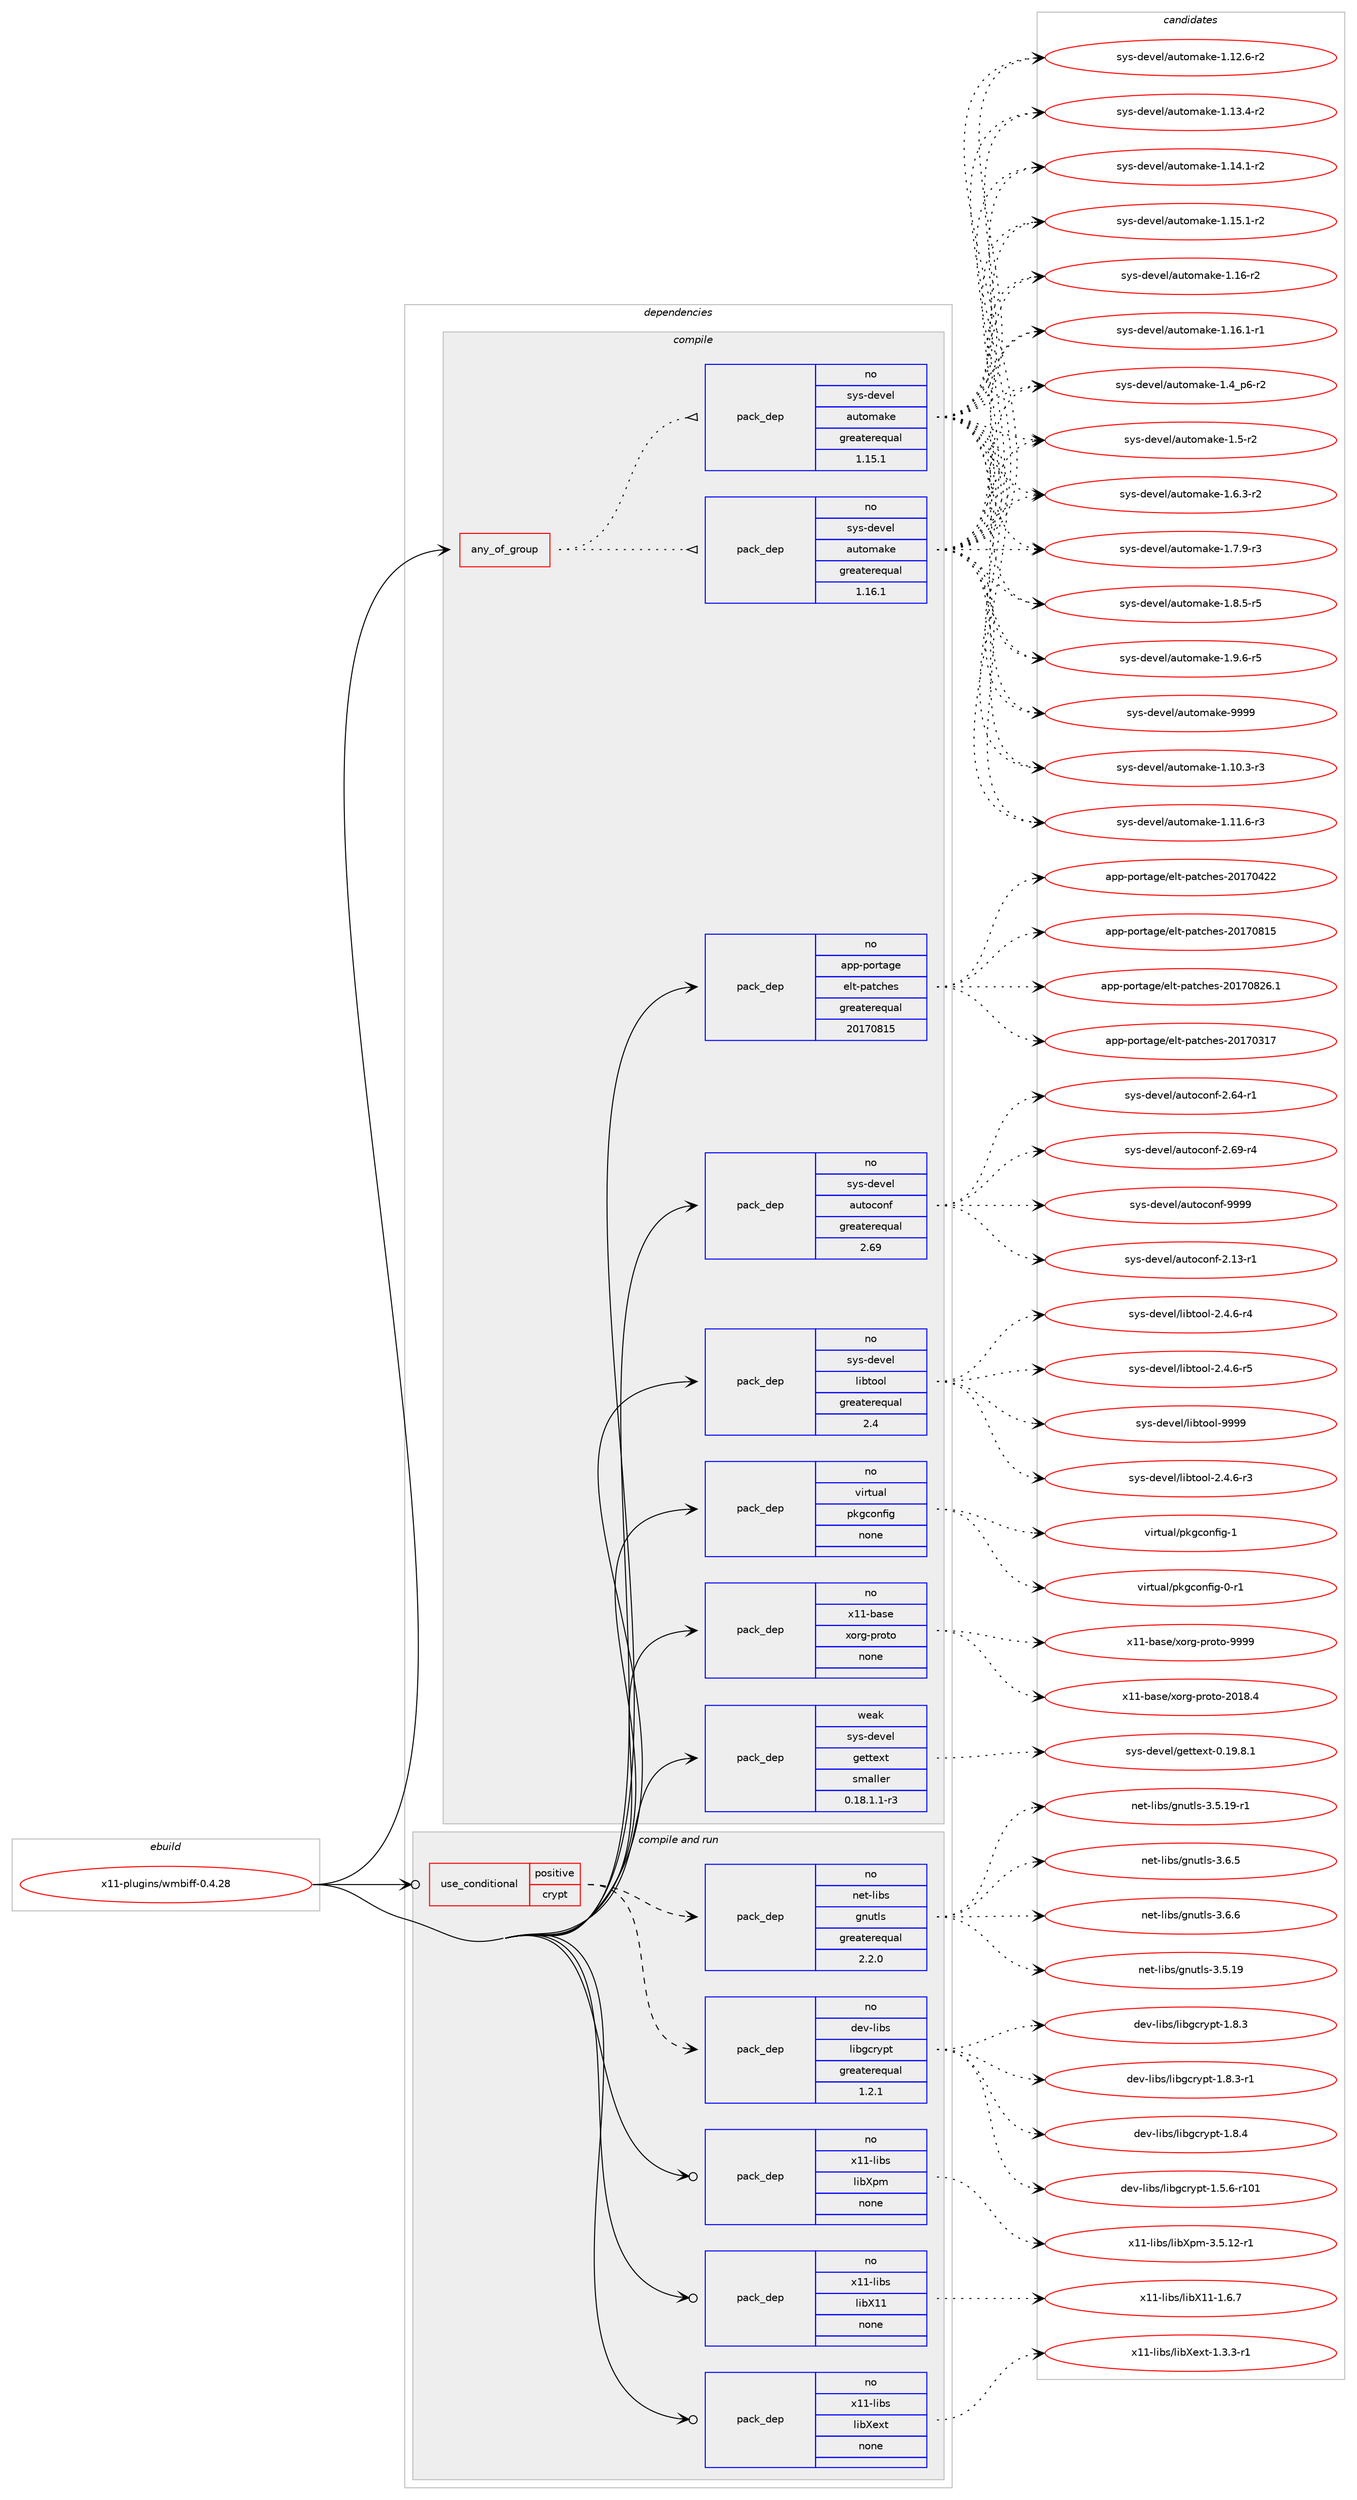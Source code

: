 digraph prolog {

# *************
# Graph options
# *************

newrank=true;
concentrate=true;
compound=true;
graph [rankdir=LR,fontname=Helvetica,fontsize=10,ranksep=1.5];#, ranksep=2.5, nodesep=0.2];
edge  [arrowhead=vee];
node  [fontname=Helvetica,fontsize=10];

# **********
# The ebuild
# **********

subgraph cluster_leftcol {
color=gray;
rank=same;
label=<<i>ebuild</i>>;
id [label="x11-plugins/wmbiff-0.4.28", color=red, width=4, href="../x11-plugins/wmbiff-0.4.28.svg"];
}

# ****************
# The dependencies
# ****************

subgraph cluster_midcol {
color=gray;
label=<<i>dependencies</i>>;
subgraph cluster_compile {
fillcolor="#eeeeee";
style=filled;
label=<<i>compile</i>>;
subgraph any28779 {
dependency1767211 [label=<<TABLE BORDER="0" CELLBORDER="1" CELLSPACING="0" CELLPADDING="4"><TR><TD CELLPADDING="10">any_of_group</TD></TR></TABLE>>, shape=none, color=red];subgraph pack1270433 {
dependency1767212 [label=<<TABLE BORDER="0" CELLBORDER="1" CELLSPACING="0" CELLPADDING="4" WIDTH="220"><TR><TD ROWSPAN="6" CELLPADDING="30">pack_dep</TD></TR><TR><TD WIDTH="110">no</TD></TR><TR><TD>sys-devel</TD></TR><TR><TD>automake</TD></TR><TR><TD>greaterequal</TD></TR><TR><TD>1.16.1</TD></TR></TABLE>>, shape=none, color=blue];
}
dependency1767211:e -> dependency1767212:w [weight=20,style="dotted",arrowhead="oinv"];
subgraph pack1270434 {
dependency1767213 [label=<<TABLE BORDER="0" CELLBORDER="1" CELLSPACING="0" CELLPADDING="4" WIDTH="220"><TR><TD ROWSPAN="6" CELLPADDING="30">pack_dep</TD></TR><TR><TD WIDTH="110">no</TD></TR><TR><TD>sys-devel</TD></TR><TR><TD>automake</TD></TR><TR><TD>greaterequal</TD></TR><TR><TD>1.15.1</TD></TR></TABLE>>, shape=none, color=blue];
}
dependency1767211:e -> dependency1767213:w [weight=20,style="dotted",arrowhead="oinv"];
}
id:e -> dependency1767211:w [weight=20,style="solid",arrowhead="vee"];
subgraph pack1270435 {
dependency1767214 [label=<<TABLE BORDER="0" CELLBORDER="1" CELLSPACING="0" CELLPADDING="4" WIDTH="220"><TR><TD ROWSPAN="6" CELLPADDING="30">pack_dep</TD></TR><TR><TD WIDTH="110">no</TD></TR><TR><TD>app-portage</TD></TR><TR><TD>elt-patches</TD></TR><TR><TD>greaterequal</TD></TR><TR><TD>20170815</TD></TR></TABLE>>, shape=none, color=blue];
}
id:e -> dependency1767214:w [weight=20,style="solid",arrowhead="vee"];
subgraph pack1270436 {
dependency1767215 [label=<<TABLE BORDER="0" CELLBORDER="1" CELLSPACING="0" CELLPADDING="4" WIDTH="220"><TR><TD ROWSPAN="6" CELLPADDING="30">pack_dep</TD></TR><TR><TD WIDTH="110">no</TD></TR><TR><TD>sys-devel</TD></TR><TR><TD>autoconf</TD></TR><TR><TD>greaterequal</TD></TR><TR><TD>2.69</TD></TR></TABLE>>, shape=none, color=blue];
}
id:e -> dependency1767215:w [weight=20,style="solid",arrowhead="vee"];
subgraph pack1270437 {
dependency1767216 [label=<<TABLE BORDER="0" CELLBORDER="1" CELLSPACING="0" CELLPADDING="4" WIDTH="220"><TR><TD ROWSPAN="6" CELLPADDING="30">pack_dep</TD></TR><TR><TD WIDTH="110">no</TD></TR><TR><TD>sys-devel</TD></TR><TR><TD>libtool</TD></TR><TR><TD>greaterequal</TD></TR><TR><TD>2.4</TD></TR></TABLE>>, shape=none, color=blue];
}
id:e -> dependency1767216:w [weight=20,style="solid",arrowhead="vee"];
subgraph pack1270438 {
dependency1767217 [label=<<TABLE BORDER="0" CELLBORDER="1" CELLSPACING="0" CELLPADDING="4" WIDTH="220"><TR><TD ROWSPAN="6" CELLPADDING="30">pack_dep</TD></TR><TR><TD WIDTH="110">no</TD></TR><TR><TD>virtual</TD></TR><TR><TD>pkgconfig</TD></TR><TR><TD>none</TD></TR><TR><TD></TD></TR></TABLE>>, shape=none, color=blue];
}
id:e -> dependency1767217:w [weight=20,style="solid",arrowhead="vee"];
subgraph pack1270439 {
dependency1767218 [label=<<TABLE BORDER="0" CELLBORDER="1" CELLSPACING="0" CELLPADDING="4" WIDTH="220"><TR><TD ROWSPAN="6" CELLPADDING="30">pack_dep</TD></TR><TR><TD WIDTH="110">no</TD></TR><TR><TD>x11-base</TD></TR><TR><TD>xorg-proto</TD></TR><TR><TD>none</TD></TR><TR><TD></TD></TR></TABLE>>, shape=none, color=blue];
}
id:e -> dependency1767218:w [weight=20,style="solid",arrowhead="vee"];
subgraph pack1270440 {
dependency1767219 [label=<<TABLE BORDER="0" CELLBORDER="1" CELLSPACING="0" CELLPADDING="4" WIDTH="220"><TR><TD ROWSPAN="6" CELLPADDING="30">pack_dep</TD></TR><TR><TD WIDTH="110">weak</TD></TR><TR><TD>sys-devel</TD></TR><TR><TD>gettext</TD></TR><TR><TD>smaller</TD></TR><TR><TD>0.18.1.1-r3</TD></TR></TABLE>>, shape=none, color=blue];
}
id:e -> dependency1767219:w [weight=20,style="solid",arrowhead="vee"];
}
subgraph cluster_compileandrun {
fillcolor="#eeeeee";
style=filled;
label=<<i>compile and run</i>>;
subgraph cond466988 {
dependency1767220 [label=<<TABLE BORDER="0" CELLBORDER="1" CELLSPACING="0" CELLPADDING="4"><TR><TD ROWSPAN="3" CELLPADDING="10">use_conditional</TD></TR><TR><TD>positive</TD></TR><TR><TD>crypt</TD></TR></TABLE>>, shape=none, color=red];
subgraph pack1270441 {
dependency1767221 [label=<<TABLE BORDER="0" CELLBORDER="1" CELLSPACING="0" CELLPADDING="4" WIDTH="220"><TR><TD ROWSPAN="6" CELLPADDING="30">pack_dep</TD></TR><TR><TD WIDTH="110">no</TD></TR><TR><TD>dev-libs</TD></TR><TR><TD>libgcrypt</TD></TR><TR><TD>greaterequal</TD></TR><TR><TD>1.2.1</TD></TR></TABLE>>, shape=none, color=blue];
}
dependency1767220:e -> dependency1767221:w [weight=20,style="dashed",arrowhead="vee"];
subgraph pack1270442 {
dependency1767222 [label=<<TABLE BORDER="0" CELLBORDER="1" CELLSPACING="0" CELLPADDING="4" WIDTH="220"><TR><TD ROWSPAN="6" CELLPADDING="30">pack_dep</TD></TR><TR><TD WIDTH="110">no</TD></TR><TR><TD>net-libs</TD></TR><TR><TD>gnutls</TD></TR><TR><TD>greaterequal</TD></TR><TR><TD>2.2.0</TD></TR></TABLE>>, shape=none, color=blue];
}
dependency1767220:e -> dependency1767222:w [weight=20,style="dashed",arrowhead="vee"];
}
id:e -> dependency1767220:w [weight=20,style="solid",arrowhead="odotvee"];
subgraph pack1270443 {
dependency1767223 [label=<<TABLE BORDER="0" CELLBORDER="1" CELLSPACING="0" CELLPADDING="4" WIDTH="220"><TR><TD ROWSPAN="6" CELLPADDING="30">pack_dep</TD></TR><TR><TD WIDTH="110">no</TD></TR><TR><TD>x11-libs</TD></TR><TR><TD>libX11</TD></TR><TR><TD>none</TD></TR><TR><TD></TD></TR></TABLE>>, shape=none, color=blue];
}
id:e -> dependency1767223:w [weight=20,style="solid",arrowhead="odotvee"];
subgraph pack1270444 {
dependency1767224 [label=<<TABLE BORDER="0" CELLBORDER="1" CELLSPACING="0" CELLPADDING="4" WIDTH="220"><TR><TD ROWSPAN="6" CELLPADDING="30">pack_dep</TD></TR><TR><TD WIDTH="110">no</TD></TR><TR><TD>x11-libs</TD></TR><TR><TD>libXext</TD></TR><TR><TD>none</TD></TR><TR><TD></TD></TR></TABLE>>, shape=none, color=blue];
}
id:e -> dependency1767224:w [weight=20,style="solid",arrowhead="odotvee"];
subgraph pack1270445 {
dependency1767225 [label=<<TABLE BORDER="0" CELLBORDER="1" CELLSPACING="0" CELLPADDING="4" WIDTH="220"><TR><TD ROWSPAN="6" CELLPADDING="30">pack_dep</TD></TR><TR><TD WIDTH="110">no</TD></TR><TR><TD>x11-libs</TD></TR><TR><TD>libXpm</TD></TR><TR><TD>none</TD></TR><TR><TD></TD></TR></TABLE>>, shape=none, color=blue];
}
id:e -> dependency1767225:w [weight=20,style="solid",arrowhead="odotvee"];
}
subgraph cluster_run {
fillcolor="#eeeeee";
style=filled;
label=<<i>run</i>>;
}
}

# **************
# The candidates
# **************

subgraph cluster_choices {
rank=same;
color=gray;
label=<<i>candidates</i>>;

subgraph choice1270433 {
color=black;
nodesep=1;
choice11512111545100101118101108479711711611110997107101454946494846514511451 [label="sys-devel/automake-1.10.3-r3", color=red, width=4,href="../sys-devel/automake-1.10.3-r3.svg"];
choice11512111545100101118101108479711711611110997107101454946494946544511451 [label="sys-devel/automake-1.11.6-r3", color=red, width=4,href="../sys-devel/automake-1.11.6-r3.svg"];
choice11512111545100101118101108479711711611110997107101454946495046544511450 [label="sys-devel/automake-1.12.6-r2", color=red, width=4,href="../sys-devel/automake-1.12.6-r2.svg"];
choice11512111545100101118101108479711711611110997107101454946495146524511450 [label="sys-devel/automake-1.13.4-r2", color=red, width=4,href="../sys-devel/automake-1.13.4-r2.svg"];
choice11512111545100101118101108479711711611110997107101454946495246494511450 [label="sys-devel/automake-1.14.1-r2", color=red, width=4,href="../sys-devel/automake-1.14.1-r2.svg"];
choice11512111545100101118101108479711711611110997107101454946495346494511450 [label="sys-devel/automake-1.15.1-r2", color=red, width=4,href="../sys-devel/automake-1.15.1-r2.svg"];
choice1151211154510010111810110847971171161111099710710145494649544511450 [label="sys-devel/automake-1.16-r2", color=red, width=4,href="../sys-devel/automake-1.16-r2.svg"];
choice11512111545100101118101108479711711611110997107101454946495446494511449 [label="sys-devel/automake-1.16.1-r1", color=red, width=4,href="../sys-devel/automake-1.16.1-r1.svg"];
choice115121115451001011181011084797117116111109971071014549465295112544511450 [label="sys-devel/automake-1.4_p6-r2", color=red, width=4,href="../sys-devel/automake-1.4_p6-r2.svg"];
choice11512111545100101118101108479711711611110997107101454946534511450 [label="sys-devel/automake-1.5-r2", color=red, width=4,href="../sys-devel/automake-1.5-r2.svg"];
choice115121115451001011181011084797117116111109971071014549465446514511450 [label="sys-devel/automake-1.6.3-r2", color=red, width=4,href="../sys-devel/automake-1.6.3-r2.svg"];
choice115121115451001011181011084797117116111109971071014549465546574511451 [label="sys-devel/automake-1.7.9-r3", color=red, width=4,href="../sys-devel/automake-1.7.9-r3.svg"];
choice115121115451001011181011084797117116111109971071014549465646534511453 [label="sys-devel/automake-1.8.5-r5", color=red, width=4,href="../sys-devel/automake-1.8.5-r5.svg"];
choice115121115451001011181011084797117116111109971071014549465746544511453 [label="sys-devel/automake-1.9.6-r5", color=red, width=4,href="../sys-devel/automake-1.9.6-r5.svg"];
choice115121115451001011181011084797117116111109971071014557575757 [label="sys-devel/automake-9999", color=red, width=4,href="../sys-devel/automake-9999.svg"];
dependency1767212:e -> choice11512111545100101118101108479711711611110997107101454946494846514511451:w [style=dotted,weight="100"];
dependency1767212:e -> choice11512111545100101118101108479711711611110997107101454946494946544511451:w [style=dotted,weight="100"];
dependency1767212:e -> choice11512111545100101118101108479711711611110997107101454946495046544511450:w [style=dotted,weight="100"];
dependency1767212:e -> choice11512111545100101118101108479711711611110997107101454946495146524511450:w [style=dotted,weight="100"];
dependency1767212:e -> choice11512111545100101118101108479711711611110997107101454946495246494511450:w [style=dotted,weight="100"];
dependency1767212:e -> choice11512111545100101118101108479711711611110997107101454946495346494511450:w [style=dotted,weight="100"];
dependency1767212:e -> choice1151211154510010111810110847971171161111099710710145494649544511450:w [style=dotted,weight="100"];
dependency1767212:e -> choice11512111545100101118101108479711711611110997107101454946495446494511449:w [style=dotted,weight="100"];
dependency1767212:e -> choice115121115451001011181011084797117116111109971071014549465295112544511450:w [style=dotted,weight="100"];
dependency1767212:e -> choice11512111545100101118101108479711711611110997107101454946534511450:w [style=dotted,weight="100"];
dependency1767212:e -> choice115121115451001011181011084797117116111109971071014549465446514511450:w [style=dotted,weight="100"];
dependency1767212:e -> choice115121115451001011181011084797117116111109971071014549465546574511451:w [style=dotted,weight="100"];
dependency1767212:e -> choice115121115451001011181011084797117116111109971071014549465646534511453:w [style=dotted,weight="100"];
dependency1767212:e -> choice115121115451001011181011084797117116111109971071014549465746544511453:w [style=dotted,weight="100"];
dependency1767212:e -> choice115121115451001011181011084797117116111109971071014557575757:w [style=dotted,weight="100"];
}
subgraph choice1270434 {
color=black;
nodesep=1;
choice11512111545100101118101108479711711611110997107101454946494846514511451 [label="sys-devel/automake-1.10.3-r3", color=red, width=4,href="../sys-devel/automake-1.10.3-r3.svg"];
choice11512111545100101118101108479711711611110997107101454946494946544511451 [label="sys-devel/automake-1.11.6-r3", color=red, width=4,href="../sys-devel/automake-1.11.6-r3.svg"];
choice11512111545100101118101108479711711611110997107101454946495046544511450 [label="sys-devel/automake-1.12.6-r2", color=red, width=4,href="../sys-devel/automake-1.12.6-r2.svg"];
choice11512111545100101118101108479711711611110997107101454946495146524511450 [label="sys-devel/automake-1.13.4-r2", color=red, width=4,href="../sys-devel/automake-1.13.4-r2.svg"];
choice11512111545100101118101108479711711611110997107101454946495246494511450 [label="sys-devel/automake-1.14.1-r2", color=red, width=4,href="../sys-devel/automake-1.14.1-r2.svg"];
choice11512111545100101118101108479711711611110997107101454946495346494511450 [label="sys-devel/automake-1.15.1-r2", color=red, width=4,href="../sys-devel/automake-1.15.1-r2.svg"];
choice1151211154510010111810110847971171161111099710710145494649544511450 [label="sys-devel/automake-1.16-r2", color=red, width=4,href="../sys-devel/automake-1.16-r2.svg"];
choice11512111545100101118101108479711711611110997107101454946495446494511449 [label="sys-devel/automake-1.16.1-r1", color=red, width=4,href="../sys-devel/automake-1.16.1-r1.svg"];
choice115121115451001011181011084797117116111109971071014549465295112544511450 [label="sys-devel/automake-1.4_p6-r2", color=red, width=4,href="../sys-devel/automake-1.4_p6-r2.svg"];
choice11512111545100101118101108479711711611110997107101454946534511450 [label="sys-devel/automake-1.5-r2", color=red, width=4,href="../sys-devel/automake-1.5-r2.svg"];
choice115121115451001011181011084797117116111109971071014549465446514511450 [label="sys-devel/automake-1.6.3-r2", color=red, width=4,href="../sys-devel/automake-1.6.3-r2.svg"];
choice115121115451001011181011084797117116111109971071014549465546574511451 [label="sys-devel/automake-1.7.9-r3", color=red, width=4,href="../sys-devel/automake-1.7.9-r3.svg"];
choice115121115451001011181011084797117116111109971071014549465646534511453 [label="sys-devel/automake-1.8.5-r5", color=red, width=4,href="../sys-devel/automake-1.8.5-r5.svg"];
choice115121115451001011181011084797117116111109971071014549465746544511453 [label="sys-devel/automake-1.9.6-r5", color=red, width=4,href="../sys-devel/automake-1.9.6-r5.svg"];
choice115121115451001011181011084797117116111109971071014557575757 [label="sys-devel/automake-9999", color=red, width=4,href="../sys-devel/automake-9999.svg"];
dependency1767213:e -> choice11512111545100101118101108479711711611110997107101454946494846514511451:w [style=dotted,weight="100"];
dependency1767213:e -> choice11512111545100101118101108479711711611110997107101454946494946544511451:w [style=dotted,weight="100"];
dependency1767213:e -> choice11512111545100101118101108479711711611110997107101454946495046544511450:w [style=dotted,weight="100"];
dependency1767213:e -> choice11512111545100101118101108479711711611110997107101454946495146524511450:w [style=dotted,weight="100"];
dependency1767213:e -> choice11512111545100101118101108479711711611110997107101454946495246494511450:w [style=dotted,weight="100"];
dependency1767213:e -> choice11512111545100101118101108479711711611110997107101454946495346494511450:w [style=dotted,weight="100"];
dependency1767213:e -> choice1151211154510010111810110847971171161111099710710145494649544511450:w [style=dotted,weight="100"];
dependency1767213:e -> choice11512111545100101118101108479711711611110997107101454946495446494511449:w [style=dotted,weight="100"];
dependency1767213:e -> choice115121115451001011181011084797117116111109971071014549465295112544511450:w [style=dotted,weight="100"];
dependency1767213:e -> choice11512111545100101118101108479711711611110997107101454946534511450:w [style=dotted,weight="100"];
dependency1767213:e -> choice115121115451001011181011084797117116111109971071014549465446514511450:w [style=dotted,weight="100"];
dependency1767213:e -> choice115121115451001011181011084797117116111109971071014549465546574511451:w [style=dotted,weight="100"];
dependency1767213:e -> choice115121115451001011181011084797117116111109971071014549465646534511453:w [style=dotted,weight="100"];
dependency1767213:e -> choice115121115451001011181011084797117116111109971071014549465746544511453:w [style=dotted,weight="100"];
dependency1767213:e -> choice115121115451001011181011084797117116111109971071014557575757:w [style=dotted,weight="100"];
}
subgraph choice1270435 {
color=black;
nodesep=1;
choice97112112451121111141169710310147101108116451129711699104101115455048495548514955 [label="app-portage/elt-patches-20170317", color=red, width=4,href="../app-portage/elt-patches-20170317.svg"];
choice97112112451121111141169710310147101108116451129711699104101115455048495548525050 [label="app-portage/elt-patches-20170422", color=red, width=4,href="../app-portage/elt-patches-20170422.svg"];
choice97112112451121111141169710310147101108116451129711699104101115455048495548564953 [label="app-portage/elt-patches-20170815", color=red, width=4,href="../app-portage/elt-patches-20170815.svg"];
choice971121124511211111411697103101471011081164511297116991041011154550484955485650544649 [label="app-portage/elt-patches-20170826.1", color=red, width=4,href="../app-portage/elt-patches-20170826.1.svg"];
dependency1767214:e -> choice97112112451121111141169710310147101108116451129711699104101115455048495548514955:w [style=dotted,weight="100"];
dependency1767214:e -> choice97112112451121111141169710310147101108116451129711699104101115455048495548525050:w [style=dotted,weight="100"];
dependency1767214:e -> choice97112112451121111141169710310147101108116451129711699104101115455048495548564953:w [style=dotted,weight="100"];
dependency1767214:e -> choice971121124511211111411697103101471011081164511297116991041011154550484955485650544649:w [style=dotted,weight="100"];
}
subgraph choice1270436 {
color=black;
nodesep=1;
choice1151211154510010111810110847971171161119911111010245504649514511449 [label="sys-devel/autoconf-2.13-r1", color=red, width=4,href="../sys-devel/autoconf-2.13-r1.svg"];
choice1151211154510010111810110847971171161119911111010245504654524511449 [label="sys-devel/autoconf-2.64-r1", color=red, width=4,href="../sys-devel/autoconf-2.64-r1.svg"];
choice1151211154510010111810110847971171161119911111010245504654574511452 [label="sys-devel/autoconf-2.69-r4", color=red, width=4,href="../sys-devel/autoconf-2.69-r4.svg"];
choice115121115451001011181011084797117116111991111101024557575757 [label="sys-devel/autoconf-9999", color=red, width=4,href="../sys-devel/autoconf-9999.svg"];
dependency1767215:e -> choice1151211154510010111810110847971171161119911111010245504649514511449:w [style=dotted,weight="100"];
dependency1767215:e -> choice1151211154510010111810110847971171161119911111010245504654524511449:w [style=dotted,weight="100"];
dependency1767215:e -> choice1151211154510010111810110847971171161119911111010245504654574511452:w [style=dotted,weight="100"];
dependency1767215:e -> choice115121115451001011181011084797117116111991111101024557575757:w [style=dotted,weight="100"];
}
subgraph choice1270437 {
color=black;
nodesep=1;
choice1151211154510010111810110847108105981161111111084550465246544511451 [label="sys-devel/libtool-2.4.6-r3", color=red, width=4,href="../sys-devel/libtool-2.4.6-r3.svg"];
choice1151211154510010111810110847108105981161111111084550465246544511452 [label="sys-devel/libtool-2.4.6-r4", color=red, width=4,href="../sys-devel/libtool-2.4.6-r4.svg"];
choice1151211154510010111810110847108105981161111111084550465246544511453 [label="sys-devel/libtool-2.4.6-r5", color=red, width=4,href="../sys-devel/libtool-2.4.6-r5.svg"];
choice1151211154510010111810110847108105981161111111084557575757 [label="sys-devel/libtool-9999", color=red, width=4,href="../sys-devel/libtool-9999.svg"];
dependency1767216:e -> choice1151211154510010111810110847108105981161111111084550465246544511451:w [style=dotted,weight="100"];
dependency1767216:e -> choice1151211154510010111810110847108105981161111111084550465246544511452:w [style=dotted,weight="100"];
dependency1767216:e -> choice1151211154510010111810110847108105981161111111084550465246544511453:w [style=dotted,weight="100"];
dependency1767216:e -> choice1151211154510010111810110847108105981161111111084557575757:w [style=dotted,weight="100"];
}
subgraph choice1270438 {
color=black;
nodesep=1;
choice11810511411611797108471121071039911111010210510345484511449 [label="virtual/pkgconfig-0-r1", color=red, width=4,href="../virtual/pkgconfig-0-r1.svg"];
choice1181051141161179710847112107103991111101021051034549 [label="virtual/pkgconfig-1", color=red, width=4,href="../virtual/pkgconfig-1.svg"];
dependency1767217:e -> choice11810511411611797108471121071039911111010210510345484511449:w [style=dotted,weight="100"];
dependency1767217:e -> choice1181051141161179710847112107103991111101021051034549:w [style=dotted,weight="100"];
}
subgraph choice1270439 {
color=black;
nodesep=1;
choice1204949459897115101471201111141034511211411111611145504849564652 [label="x11-base/xorg-proto-2018.4", color=red, width=4,href="../x11-base/xorg-proto-2018.4.svg"];
choice120494945989711510147120111114103451121141111161114557575757 [label="x11-base/xorg-proto-9999", color=red, width=4,href="../x11-base/xorg-proto-9999.svg"];
dependency1767218:e -> choice1204949459897115101471201111141034511211411111611145504849564652:w [style=dotted,weight="100"];
dependency1767218:e -> choice120494945989711510147120111114103451121141111161114557575757:w [style=dotted,weight="100"];
}
subgraph choice1270440 {
color=black;
nodesep=1;
choice1151211154510010111810110847103101116116101120116454846495746564649 [label="sys-devel/gettext-0.19.8.1", color=red, width=4,href="../sys-devel/gettext-0.19.8.1.svg"];
dependency1767219:e -> choice1151211154510010111810110847103101116116101120116454846495746564649:w [style=dotted,weight="100"];
}
subgraph choice1270441 {
color=black;
nodesep=1;
choice100101118451081059811547108105981039911412111211645494653465445114494849 [label="dev-libs/libgcrypt-1.5.6-r101", color=red, width=4,href="../dev-libs/libgcrypt-1.5.6-r101.svg"];
choice1001011184510810598115471081059810399114121112116454946564651 [label="dev-libs/libgcrypt-1.8.3", color=red, width=4,href="../dev-libs/libgcrypt-1.8.3.svg"];
choice10010111845108105981154710810598103991141211121164549465646514511449 [label="dev-libs/libgcrypt-1.8.3-r1", color=red, width=4,href="../dev-libs/libgcrypt-1.8.3-r1.svg"];
choice1001011184510810598115471081059810399114121112116454946564652 [label="dev-libs/libgcrypt-1.8.4", color=red, width=4,href="../dev-libs/libgcrypt-1.8.4.svg"];
dependency1767221:e -> choice100101118451081059811547108105981039911412111211645494653465445114494849:w [style=dotted,weight="100"];
dependency1767221:e -> choice1001011184510810598115471081059810399114121112116454946564651:w [style=dotted,weight="100"];
dependency1767221:e -> choice10010111845108105981154710810598103991141211121164549465646514511449:w [style=dotted,weight="100"];
dependency1767221:e -> choice1001011184510810598115471081059810399114121112116454946564652:w [style=dotted,weight="100"];
}
subgraph choice1270442 {
color=black;
nodesep=1;
choice11010111645108105981154710311011711610811545514653464957 [label="net-libs/gnutls-3.5.19", color=red, width=4,href="../net-libs/gnutls-3.5.19.svg"];
choice110101116451081059811547103110117116108115455146534649574511449 [label="net-libs/gnutls-3.5.19-r1", color=red, width=4,href="../net-libs/gnutls-3.5.19-r1.svg"];
choice110101116451081059811547103110117116108115455146544653 [label="net-libs/gnutls-3.6.5", color=red, width=4,href="../net-libs/gnutls-3.6.5.svg"];
choice110101116451081059811547103110117116108115455146544654 [label="net-libs/gnutls-3.6.6", color=red, width=4,href="../net-libs/gnutls-3.6.6.svg"];
dependency1767222:e -> choice11010111645108105981154710311011711610811545514653464957:w [style=dotted,weight="100"];
dependency1767222:e -> choice110101116451081059811547103110117116108115455146534649574511449:w [style=dotted,weight="100"];
dependency1767222:e -> choice110101116451081059811547103110117116108115455146544653:w [style=dotted,weight="100"];
dependency1767222:e -> choice110101116451081059811547103110117116108115455146544654:w [style=dotted,weight="100"];
}
subgraph choice1270443 {
color=black;
nodesep=1;
choice120494945108105981154710810598884949454946544655 [label="x11-libs/libX11-1.6.7", color=red, width=4,href="../x11-libs/libX11-1.6.7.svg"];
dependency1767223:e -> choice120494945108105981154710810598884949454946544655:w [style=dotted,weight="100"];
}
subgraph choice1270444 {
color=black;
nodesep=1;
choice120494945108105981154710810598881011201164549465146514511449 [label="x11-libs/libXext-1.3.3-r1", color=red, width=4,href="../x11-libs/libXext-1.3.3-r1.svg"];
dependency1767224:e -> choice120494945108105981154710810598881011201164549465146514511449:w [style=dotted,weight="100"];
}
subgraph choice1270445 {
color=black;
nodesep=1;
choice12049494510810598115471081059888112109455146534649504511449 [label="x11-libs/libXpm-3.5.12-r1", color=red, width=4,href="../x11-libs/libXpm-3.5.12-r1.svg"];
dependency1767225:e -> choice12049494510810598115471081059888112109455146534649504511449:w [style=dotted,weight="100"];
}
}

}
